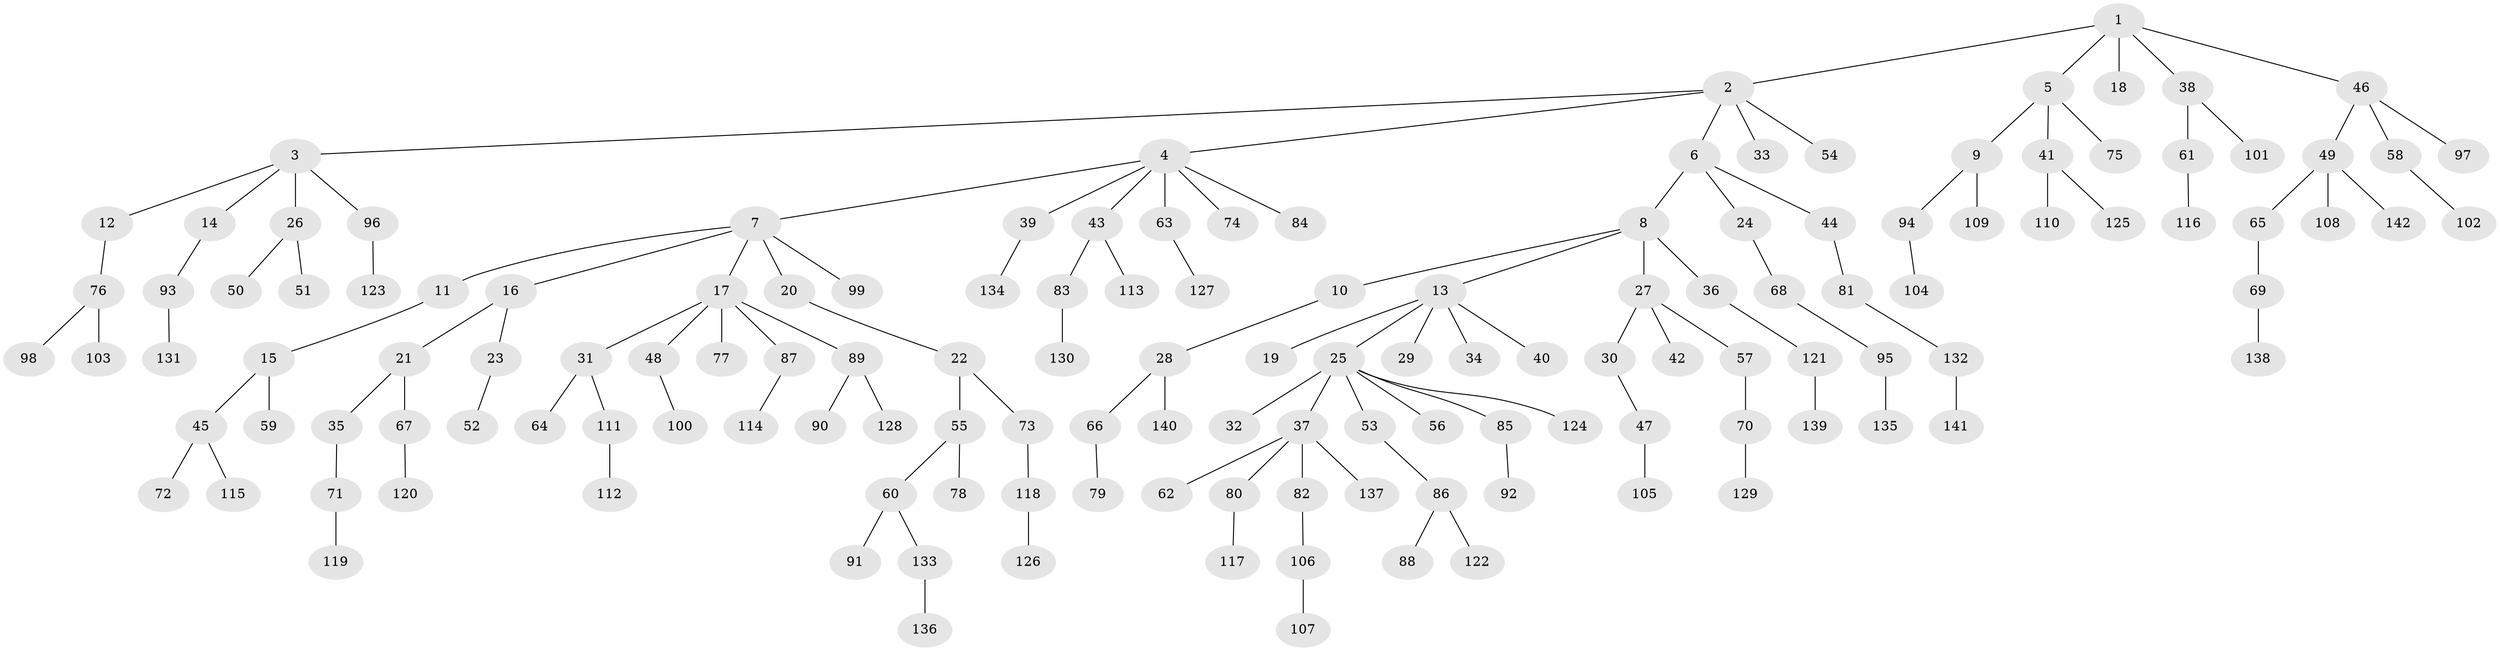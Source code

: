 // Generated by graph-tools (version 1.1) at 2025/26/03/09/25 03:26:25]
// undirected, 142 vertices, 141 edges
graph export_dot {
graph [start="1"]
  node [color=gray90,style=filled];
  1;
  2;
  3;
  4;
  5;
  6;
  7;
  8;
  9;
  10;
  11;
  12;
  13;
  14;
  15;
  16;
  17;
  18;
  19;
  20;
  21;
  22;
  23;
  24;
  25;
  26;
  27;
  28;
  29;
  30;
  31;
  32;
  33;
  34;
  35;
  36;
  37;
  38;
  39;
  40;
  41;
  42;
  43;
  44;
  45;
  46;
  47;
  48;
  49;
  50;
  51;
  52;
  53;
  54;
  55;
  56;
  57;
  58;
  59;
  60;
  61;
  62;
  63;
  64;
  65;
  66;
  67;
  68;
  69;
  70;
  71;
  72;
  73;
  74;
  75;
  76;
  77;
  78;
  79;
  80;
  81;
  82;
  83;
  84;
  85;
  86;
  87;
  88;
  89;
  90;
  91;
  92;
  93;
  94;
  95;
  96;
  97;
  98;
  99;
  100;
  101;
  102;
  103;
  104;
  105;
  106;
  107;
  108;
  109;
  110;
  111;
  112;
  113;
  114;
  115;
  116;
  117;
  118;
  119;
  120;
  121;
  122;
  123;
  124;
  125;
  126;
  127;
  128;
  129;
  130;
  131;
  132;
  133;
  134;
  135;
  136;
  137;
  138;
  139;
  140;
  141;
  142;
  1 -- 2;
  1 -- 5;
  1 -- 18;
  1 -- 38;
  1 -- 46;
  2 -- 3;
  2 -- 4;
  2 -- 6;
  2 -- 33;
  2 -- 54;
  3 -- 12;
  3 -- 14;
  3 -- 26;
  3 -- 96;
  4 -- 7;
  4 -- 39;
  4 -- 43;
  4 -- 63;
  4 -- 74;
  4 -- 84;
  5 -- 9;
  5 -- 41;
  5 -- 75;
  6 -- 8;
  6 -- 24;
  6 -- 44;
  7 -- 11;
  7 -- 16;
  7 -- 17;
  7 -- 20;
  7 -- 99;
  8 -- 10;
  8 -- 13;
  8 -- 27;
  8 -- 36;
  9 -- 94;
  9 -- 109;
  10 -- 28;
  11 -- 15;
  12 -- 76;
  13 -- 19;
  13 -- 25;
  13 -- 29;
  13 -- 34;
  13 -- 40;
  14 -- 93;
  15 -- 45;
  15 -- 59;
  16 -- 21;
  16 -- 23;
  17 -- 31;
  17 -- 48;
  17 -- 77;
  17 -- 87;
  17 -- 89;
  20 -- 22;
  21 -- 35;
  21 -- 67;
  22 -- 55;
  22 -- 73;
  23 -- 52;
  24 -- 68;
  25 -- 32;
  25 -- 37;
  25 -- 53;
  25 -- 56;
  25 -- 85;
  25 -- 124;
  26 -- 50;
  26 -- 51;
  27 -- 30;
  27 -- 42;
  27 -- 57;
  28 -- 66;
  28 -- 140;
  30 -- 47;
  31 -- 64;
  31 -- 111;
  35 -- 71;
  36 -- 121;
  37 -- 62;
  37 -- 80;
  37 -- 82;
  37 -- 137;
  38 -- 61;
  38 -- 101;
  39 -- 134;
  41 -- 110;
  41 -- 125;
  43 -- 83;
  43 -- 113;
  44 -- 81;
  45 -- 72;
  45 -- 115;
  46 -- 49;
  46 -- 58;
  46 -- 97;
  47 -- 105;
  48 -- 100;
  49 -- 65;
  49 -- 108;
  49 -- 142;
  53 -- 86;
  55 -- 60;
  55 -- 78;
  57 -- 70;
  58 -- 102;
  60 -- 91;
  60 -- 133;
  61 -- 116;
  63 -- 127;
  65 -- 69;
  66 -- 79;
  67 -- 120;
  68 -- 95;
  69 -- 138;
  70 -- 129;
  71 -- 119;
  73 -- 118;
  76 -- 98;
  76 -- 103;
  80 -- 117;
  81 -- 132;
  82 -- 106;
  83 -- 130;
  85 -- 92;
  86 -- 88;
  86 -- 122;
  87 -- 114;
  89 -- 90;
  89 -- 128;
  93 -- 131;
  94 -- 104;
  95 -- 135;
  96 -- 123;
  106 -- 107;
  111 -- 112;
  118 -- 126;
  121 -- 139;
  132 -- 141;
  133 -- 136;
}
